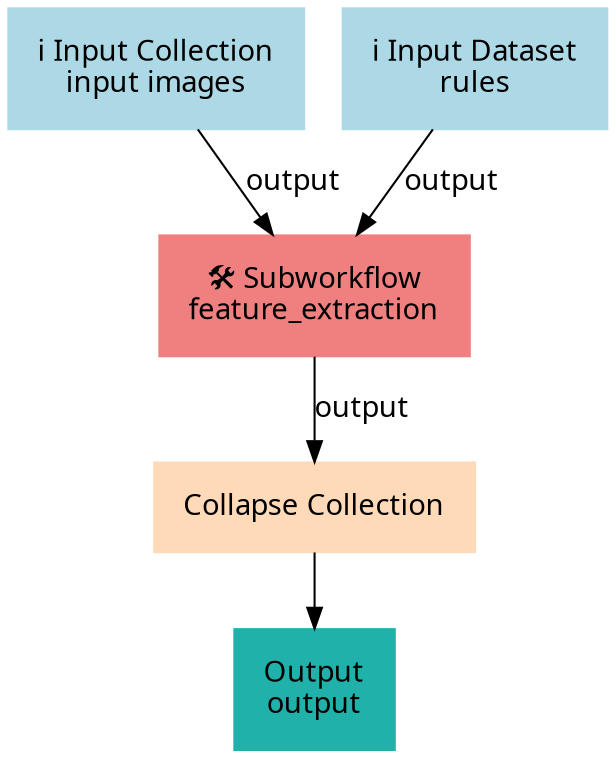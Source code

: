 digraph main {
  node [fontname="Atkinson Hyperlegible", shape=box, color=white,style=filled,color=peachpuff,margin="0.2,0.2"];
  edge [fontname="Atkinson Hyperlegible"];
  0[color=lightblue,label="ℹ️ Input Collection\ninput images"]
  1[color=lightblue,label="ℹ️ Input Dataset\nrules"]
  2[color=lightcoral,label="🛠️ Subworkflow\nfeature_extraction"]
  1 -> 2 [label="output"]
  0 -> 2 [label="output"]
  3[label="Collapse Collection"]
  2 -> 3 [label="output"]
  k189572e7e0e6481891b1441beced67a4[color=lightseagreen,label="Output\noutput"]
  3 -> k189572e7e0e6481891b1441beced67a4
}